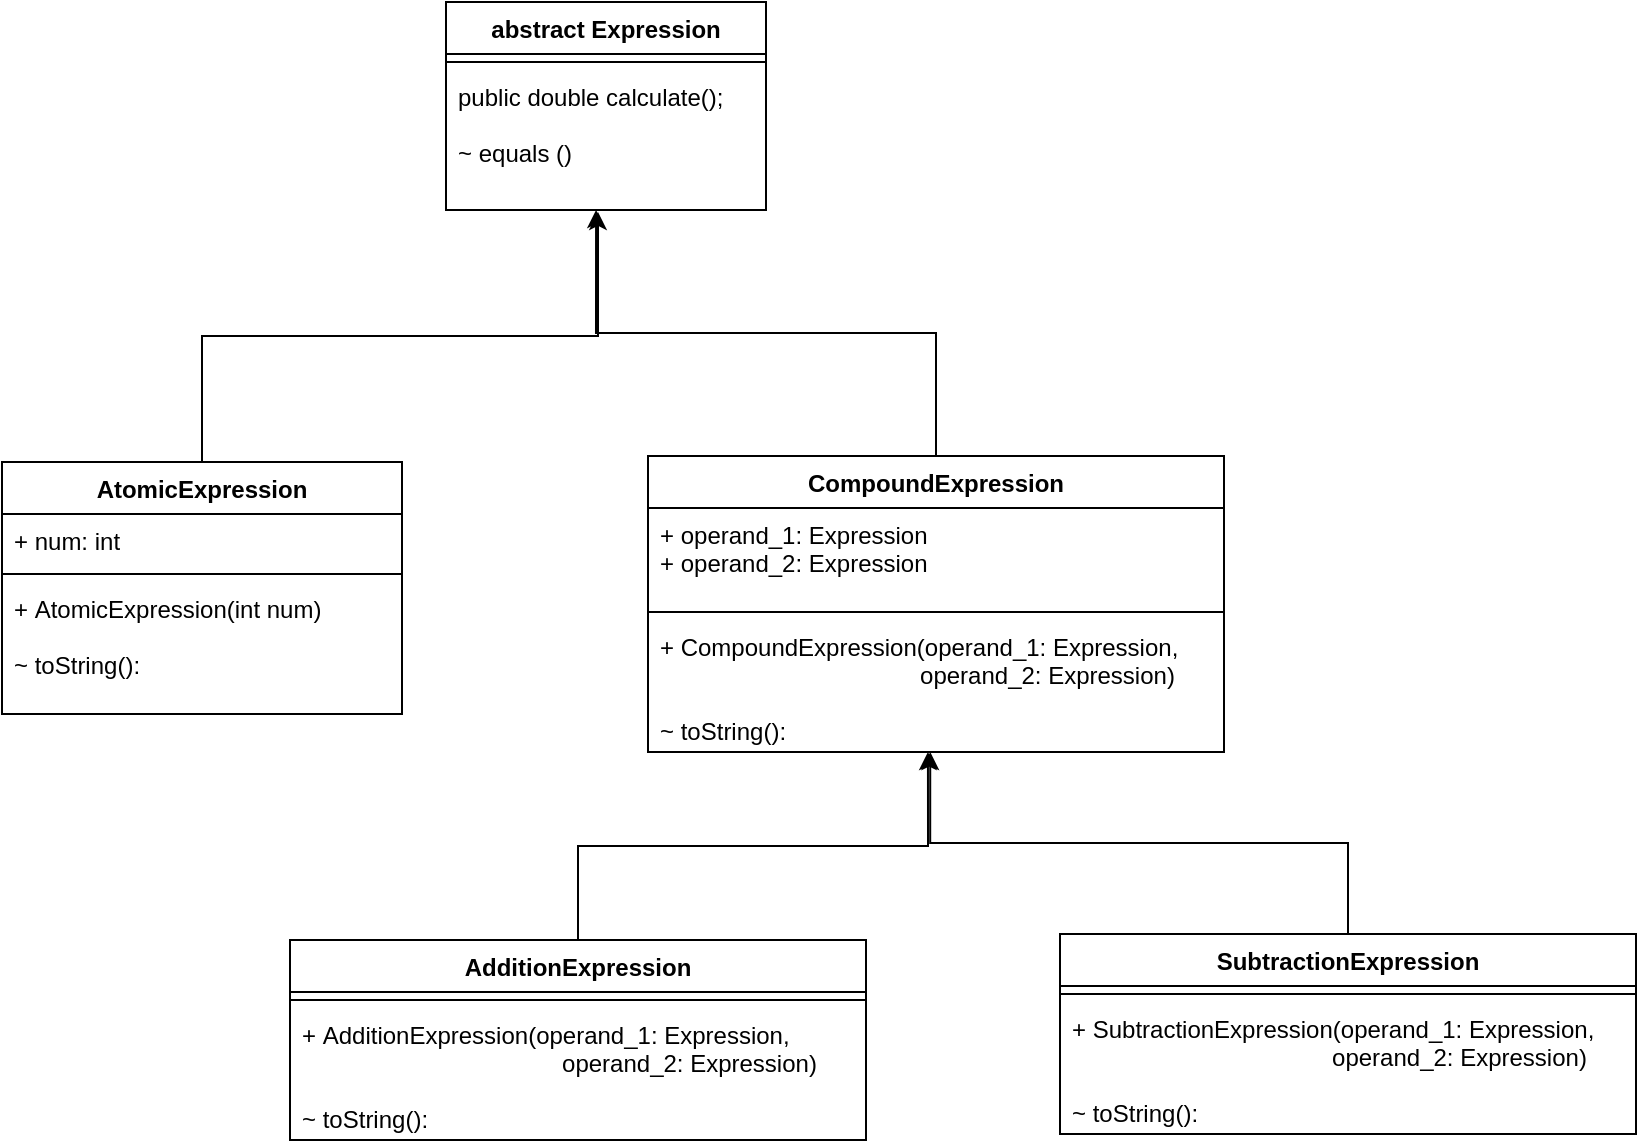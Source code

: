 <mxfile version="20.5.3" type="device"><diagram id="YANlkMd96ysddG25-OsY" name="Page-1"><mxGraphModel dx="946" dy="725" grid="0" gridSize="10" guides="1" tooltips="1" connect="1" arrows="1" fold="1" page="0" pageScale="1" pageWidth="850" pageHeight="1100" math="0" shadow="0"><root><mxCell id="0"/><mxCell id="1" parent="0"/><mxCell id="Usb1A-EAs3c4VCgZRfph-1" value="abstract Expression" style="swimlane;fontStyle=1;align=center;verticalAlign=top;childLayout=stackLayout;horizontal=1;startSize=26;horizontalStack=0;resizeParent=1;resizeParentMax=0;resizeLast=0;collapsible=1;marginBottom=0;" vertex="1" parent="1"><mxGeometry x="260" y="40" width="160" height="104" as="geometry"/></mxCell><mxCell id="Usb1A-EAs3c4VCgZRfph-3" value="" style="line;strokeWidth=1;fillColor=none;align=left;verticalAlign=middle;spacingTop=-1;spacingLeft=3;spacingRight=3;rotatable=0;labelPosition=right;points=[];portConstraint=eastwest;strokeColor=inherit;" vertex="1" parent="Usb1A-EAs3c4VCgZRfph-1"><mxGeometry y="26" width="160" height="8" as="geometry"/></mxCell><mxCell id="Usb1A-EAs3c4VCgZRfph-4" value="public double calculate();&#10;&#10;~ equals ()" style="text;strokeColor=none;fillColor=none;align=left;verticalAlign=top;spacingLeft=4;spacingRight=4;overflow=hidden;rotatable=0;points=[[0,0.5],[1,0.5]];portConstraint=eastwest;" vertex="1" parent="Usb1A-EAs3c4VCgZRfph-1"><mxGeometry y="34" width="160" height="70" as="geometry"/></mxCell><mxCell id="Usb1A-EAs3c4VCgZRfph-9" style="edgeStyle=orthogonalEdgeStyle;rounded=0;orthogonalLoop=1;jettySize=auto;html=1;entryX=0.475;entryY=1.014;entryDx=0;entryDy=0;entryPerimeter=0;" edge="1" parent="1" source="Usb1A-EAs3c4VCgZRfph-5" target="Usb1A-EAs3c4VCgZRfph-4"><mxGeometry relative="1" as="geometry"/></mxCell><mxCell id="Usb1A-EAs3c4VCgZRfph-5" value="AtomicExpression" style="swimlane;fontStyle=1;align=center;verticalAlign=top;childLayout=stackLayout;horizontal=1;startSize=26;horizontalStack=0;resizeParent=1;resizeParentMax=0;resizeLast=0;collapsible=1;marginBottom=0;" vertex="1" parent="1"><mxGeometry x="38" y="270" width="200" height="126" as="geometry"/></mxCell><mxCell id="Usb1A-EAs3c4VCgZRfph-6" value="+ num: int" style="text;strokeColor=none;fillColor=none;align=left;verticalAlign=top;spacingLeft=4;spacingRight=4;overflow=hidden;rotatable=0;points=[[0,0.5],[1,0.5]];portConstraint=eastwest;" vertex="1" parent="Usb1A-EAs3c4VCgZRfph-5"><mxGeometry y="26" width="200" height="26" as="geometry"/></mxCell><mxCell id="Usb1A-EAs3c4VCgZRfph-7" value="" style="line;strokeWidth=1;fillColor=none;align=left;verticalAlign=middle;spacingTop=-1;spacingLeft=3;spacingRight=3;rotatable=0;labelPosition=right;points=[];portConstraint=eastwest;strokeColor=inherit;" vertex="1" parent="Usb1A-EAs3c4VCgZRfph-5"><mxGeometry y="52" width="200" height="8" as="geometry"/></mxCell><mxCell id="Usb1A-EAs3c4VCgZRfph-8" value="+ AtomicExpression(int num)&#10;&#10;~ toString():" style="text;strokeColor=none;fillColor=none;align=left;verticalAlign=top;spacingLeft=4;spacingRight=4;overflow=hidden;rotatable=0;points=[[0,0.5],[1,0.5]];portConstraint=eastwest;" vertex="1" parent="Usb1A-EAs3c4VCgZRfph-5"><mxGeometry y="60" width="200" height="66" as="geometry"/></mxCell><mxCell id="Usb1A-EAs3c4VCgZRfph-14" style="edgeStyle=orthogonalEdgeStyle;rounded=0;orthogonalLoop=1;jettySize=auto;html=1;entryX=0.469;entryY=1;entryDx=0;entryDy=0;entryPerimeter=0;" edge="1" parent="1" source="Usb1A-EAs3c4VCgZRfph-10" target="Usb1A-EAs3c4VCgZRfph-4"><mxGeometry relative="1" as="geometry"/></mxCell><mxCell id="Usb1A-EAs3c4VCgZRfph-10" value="CompoundExpression" style="swimlane;fontStyle=1;align=center;verticalAlign=top;childLayout=stackLayout;horizontal=1;startSize=26;horizontalStack=0;resizeParent=1;resizeParentMax=0;resizeLast=0;collapsible=1;marginBottom=0;" vertex="1" parent="1"><mxGeometry x="361" y="267" width="288" height="148" as="geometry"/></mxCell><mxCell id="Usb1A-EAs3c4VCgZRfph-11" value="+ operand_1: Expression&#10;+ operand_2: Expression" style="text;strokeColor=none;fillColor=none;align=left;verticalAlign=top;spacingLeft=4;spacingRight=4;overflow=hidden;rotatable=0;points=[[0,0.5],[1,0.5]];portConstraint=eastwest;" vertex="1" parent="Usb1A-EAs3c4VCgZRfph-10"><mxGeometry y="26" width="288" height="48" as="geometry"/></mxCell><mxCell id="Usb1A-EAs3c4VCgZRfph-12" value="" style="line;strokeWidth=1;fillColor=none;align=left;verticalAlign=middle;spacingTop=-1;spacingLeft=3;spacingRight=3;rotatable=0;labelPosition=right;points=[];portConstraint=eastwest;strokeColor=inherit;" vertex="1" parent="Usb1A-EAs3c4VCgZRfph-10"><mxGeometry y="74" width="288" height="8" as="geometry"/></mxCell><mxCell id="Usb1A-EAs3c4VCgZRfph-13" value="+ CompoundExpression(operand_1: Expression,&#10;                                       operand_2: Expression)&#10;&#10;~ toString():" style="text;strokeColor=none;fillColor=none;align=left;verticalAlign=top;spacingLeft=4;spacingRight=4;overflow=hidden;rotatable=0;points=[[0,0.5],[1,0.5]];portConstraint=eastwest;" vertex="1" parent="Usb1A-EAs3c4VCgZRfph-10"><mxGeometry y="82" width="288" height="66" as="geometry"/></mxCell><mxCell id="Usb1A-EAs3c4VCgZRfph-23" value="" style="edgeStyle=orthogonalEdgeStyle;rounded=0;orthogonalLoop=1;jettySize=auto;html=1;entryX=0.486;entryY=1;entryDx=0;entryDy=0;entryPerimeter=0;" edge="1" parent="1" source="Usb1A-EAs3c4VCgZRfph-15" target="Usb1A-EAs3c4VCgZRfph-13"><mxGeometry relative="1" as="geometry"/></mxCell><mxCell id="Usb1A-EAs3c4VCgZRfph-15" value="AdditionExpression" style="swimlane;fontStyle=1;align=center;verticalAlign=top;childLayout=stackLayout;horizontal=1;startSize=26;horizontalStack=0;resizeParent=1;resizeParentMax=0;resizeLast=0;collapsible=1;marginBottom=0;" vertex="1" parent="1"><mxGeometry x="182" y="509" width="288" height="100" as="geometry"/></mxCell><mxCell id="Usb1A-EAs3c4VCgZRfph-17" value="" style="line;strokeWidth=1;fillColor=none;align=left;verticalAlign=middle;spacingTop=-1;spacingLeft=3;spacingRight=3;rotatable=0;labelPosition=right;points=[];portConstraint=eastwest;strokeColor=inherit;" vertex="1" parent="Usb1A-EAs3c4VCgZRfph-15"><mxGeometry y="26" width="288" height="8" as="geometry"/></mxCell><mxCell id="Usb1A-EAs3c4VCgZRfph-18" value="+ AdditionExpression(operand_1: Expression,&#10;                                       operand_2: Expression)&#10;&#10;~ toString():" style="text;strokeColor=none;fillColor=none;align=left;verticalAlign=top;spacingLeft=4;spacingRight=4;overflow=hidden;rotatable=0;points=[[0,0.5],[1,0.5]];portConstraint=eastwest;" vertex="1" parent="Usb1A-EAs3c4VCgZRfph-15"><mxGeometry y="34" width="288" height="66" as="geometry"/></mxCell><mxCell id="Usb1A-EAs3c4VCgZRfph-24" style="edgeStyle=orthogonalEdgeStyle;rounded=0;orthogonalLoop=1;jettySize=auto;html=1;entryX=0.49;entryY=1;entryDx=0;entryDy=0;entryPerimeter=0;" edge="1" parent="1" source="Usb1A-EAs3c4VCgZRfph-19" target="Usb1A-EAs3c4VCgZRfph-13"><mxGeometry relative="1" as="geometry"/></mxCell><mxCell id="Usb1A-EAs3c4VCgZRfph-19" value="SubtractionExpression" style="swimlane;fontStyle=1;align=center;verticalAlign=top;childLayout=stackLayout;horizontal=1;startSize=26;horizontalStack=0;resizeParent=1;resizeParentMax=0;resizeLast=0;collapsible=1;marginBottom=0;" vertex="1" parent="1"><mxGeometry x="567" y="506" width="288" height="100" as="geometry"/></mxCell><mxCell id="Usb1A-EAs3c4VCgZRfph-21" value="" style="line;strokeWidth=1;fillColor=none;align=left;verticalAlign=middle;spacingTop=-1;spacingLeft=3;spacingRight=3;rotatable=0;labelPosition=right;points=[];portConstraint=eastwest;strokeColor=inherit;" vertex="1" parent="Usb1A-EAs3c4VCgZRfph-19"><mxGeometry y="26" width="288" height="8" as="geometry"/></mxCell><mxCell id="Usb1A-EAs3c4VCgZRfph-22" value="+ SubtractionExpression(operand_1: Expression,&#10;                                       operand_2: Expression)&#10;&#10;~ toString():" style="text;strokeColor=none;fillColor=none;align=left;verticalAlign=top;spacingLeft=4;spacingRight=4;overflow=hidden;rotatable=0;points=[[0,0.5],[1,0.5]];portConstraint=eastwest;" vertex="1" parent="Usb1A-EAs3c4VCgZRfph-19"><mxGeometry y="34" width="288" height="66" as="geometry"/></mxCell></root></mxGraphModel></diagram></mxfile>